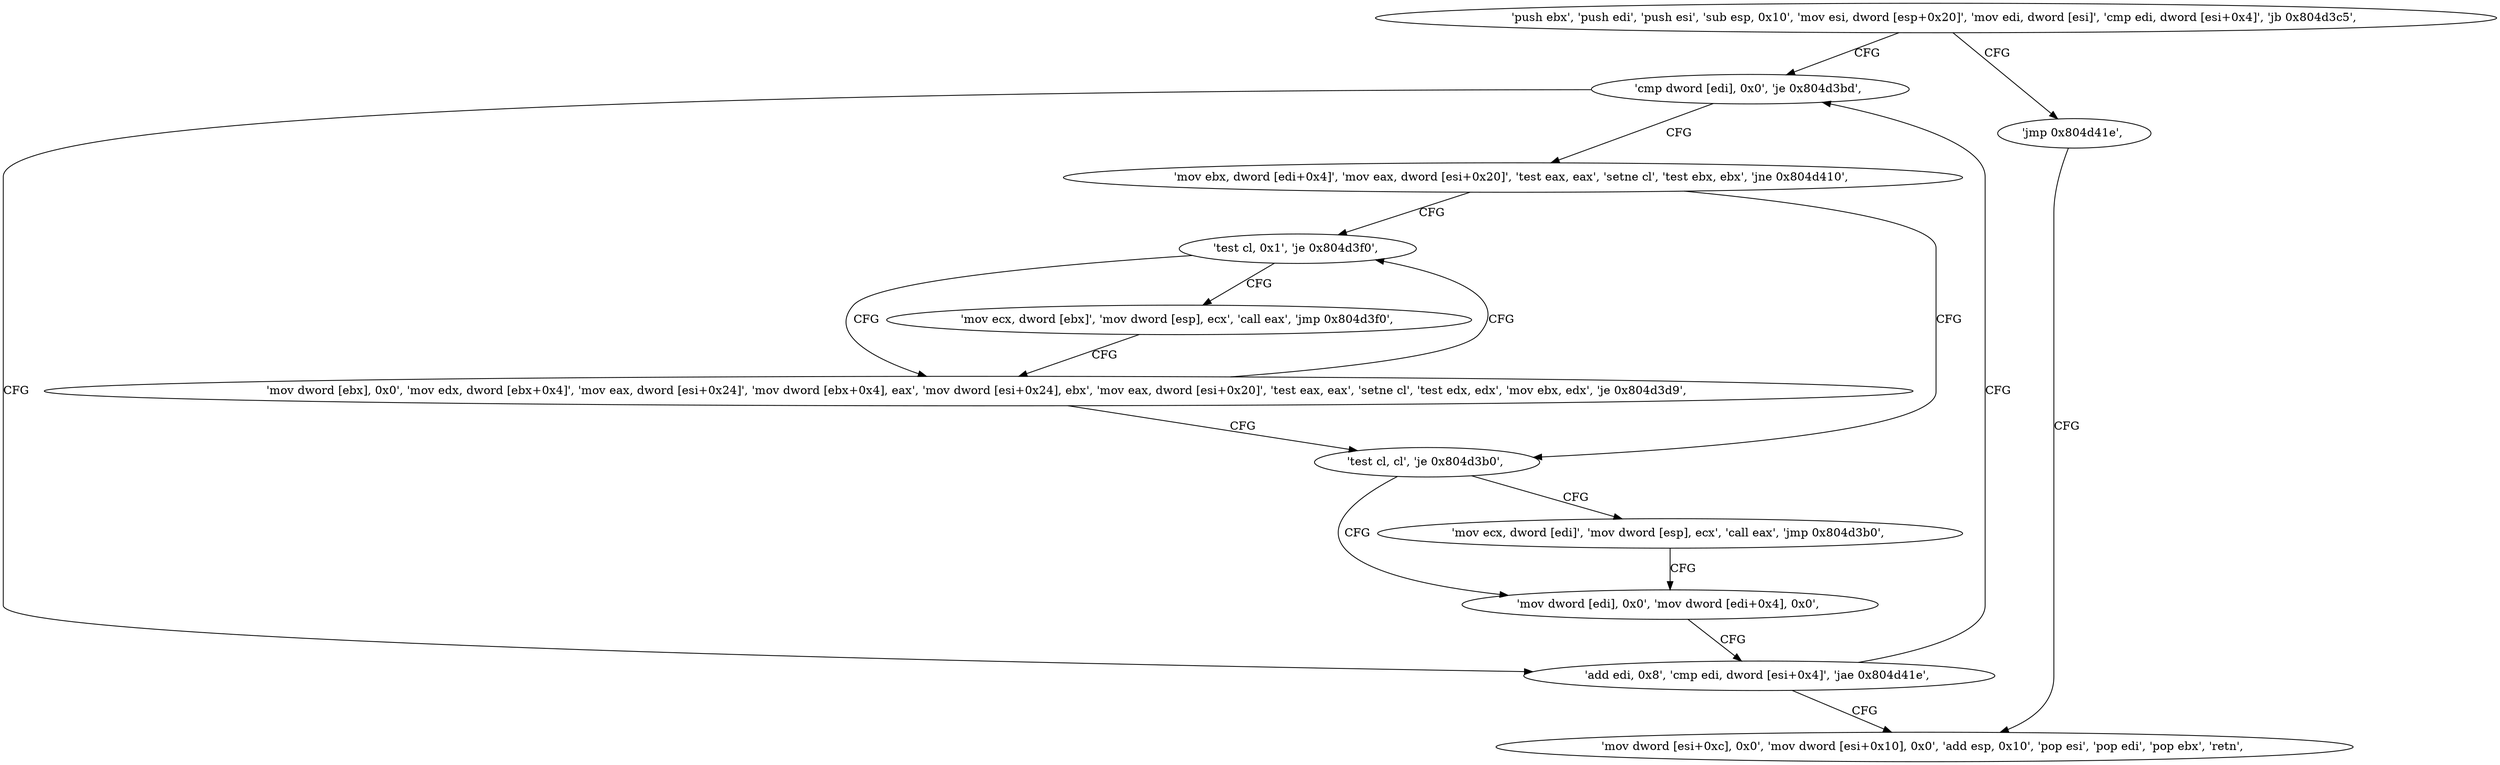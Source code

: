 digraph "func" {
"134534032" [label = "'push ebx', 'push edi', 'push esi', 'sub esp, 0x10', 'mov esi, dword [esp+0x20]', 'mov edi, dword [esi]', 'cmp edi, dword [esi+0x4]', 'jb 0x804d3c5', " ]
"134534085" [label = "'cmp dword [edi], 0x0', 'je 0x804d3bd', " ]
"134534049" [label = "'jmp 0x804d41e', " ]
"134534077" [label = "'add edi, 0x8', 'cmp edi, dword [esi+0x4]', 'jae 0x804d41e', " ]
"134534090" [label = "'mov ebx, dword [edi+0x4]', 'mov eax, dword [esi+0x20]', 'test eax, eax', 'setne cl', 'test ebx, ebx', 'jne 0x804d410', " ]
"134534174" [label = "'mov dword [esi+0xc], 0x0', 'mov dword [esi+0x10], 0x0', 'add esp, 0x10', 'pop esi', 'pop edi', 'pop ebx', 'retn', " ]
"134534160" [label = "'test cl, 0x1', 'je 0x804d3f0', " ]
"134534105" [label = "'test cl, cl', 'je 0x804d3b0', " ]
"134534128" [label = "'mov dword [ebx], 0x0', 'mov edx, dword [ebx+0x4]', 'mov eax, dword [esi+0x24]', 'mov dword [ebx+0x4], eax', 'mov dword [esi+0x24], ebx', 'mov eax, dword [esi+0x20]', 'test eax, eax', 'setne cl', 'test edx, edx', 'mov ebx, edx', 'je 0x804d3d9', " ]
"134534165" [label = "'mov ecx, dword [ebx]', 'mov dword [esp], ecx', 'call eax', 'jmp 0x804d3f0', " ]
"134534064" [label = "'mov dword [edi], 0x0', 'mov dword [edi+0x4], 0x0', " ]
"134534109" [label = "'mov ecx, dword [edi]', 'mov dword [esp], ecx', 'call eax', 'jmp 0x804d3b0', " ]
"134534032" -> "134534085" [ label = "CFG" ]
"134534032" -> "134534049" [ label = "CFG" ]
"134534085" -> "134534077" [ label = "CFG" ]
"134534085" -> "134534090" [ label = "CFG" ]
"134534049" -> "134534174" [ label = "CFG" ]
"134534077" -> "134534174" [ label = "CFG" ]
"134534077" -> "134534085" [ label = "CFG" ]
"134534090" -> "134534160" [ label = "CFG" ]
"134534090" -> "134534105" [ label = "CFG" ]
"134534160" -> "134534128" [ label = "CFG" ]
"134534160" -> "134534165" [ label = "CFG" ]
"134534105" -> "134534064" [ label = "CFG" ]
"134534105" -> "134534109" [ label = "CFG" ]
"134534128" -> "134534105" [ label = "CFG" ]
"134534128" -> "134534160" [ label = "CFG" ]
"134534165" -> "134534128" [ label = "CFG" ]
"134534064" -> "134534077" [ label = "CFG" ]
"134534109" -> "134534064" [ label = "CFG" ]
}
